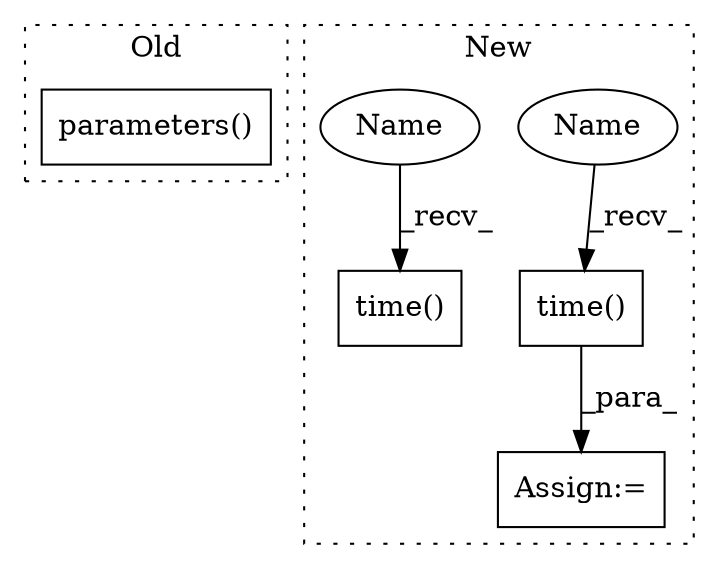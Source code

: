 digraph G {
subgraph cluster0 {
1 [label="parameters()" a="75" s="6780" l="18" shape="box"];
label = "Old";
style="dotted";
}
subgraph cluster1 {
2 [label="time()" a="75" s="8517" l="11" shape="box"];
3 [label="Assign:=" a="68" s="8514" l="3" shape="box"];
4 [label="time()" a="75" s="8657" l="11" shape="box"];
5 [label="Name" a="87" s="8517" l="4" shape="ellipse"];
6 [label="Name" a="87" s="8657" l="4" shape="ellipse"];
label = "New";
style="dotted";
}
2 -> 3 [label="_para_"];
5 -> 2 [label="_recv_"];
6 -> 4 [label="_recv_"];
}
